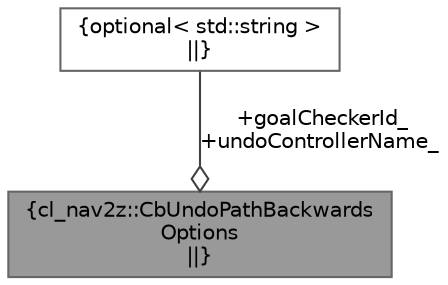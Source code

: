 digraph "cl_nav2z::CbUndoPathBackwardsOptions"
{
 // LATEX_PDF_SIZE
  bgcolor="transparent";
  edge [fontname=Helvetica,fontsize=10,labelfontname=Helvetica,labelfontsize=10];
  node [fontname=Helvetica,fontsize=10,shape=box,height=0.2,width=0.4];
  Node1 [label="{cl_nav2z::CbUndoPathBackwards\lOptions\n||}",height=0.2,width=0.4,color="gray40", fillcolor="grey60", style="filled", fontcolor="black",tooltip=" "];
  Node2 -> Node1 [color="grey25",style="solid",label=" +goalCheckerId_\n+undoControllerName_" ,arrowhead="odiamond"];
  Node2 [label="{optional\< std::string \>\n||}",height=0.2,width=0.4,color="gray40", fillcolor="white", style="filled",tooltip=" "];
}
